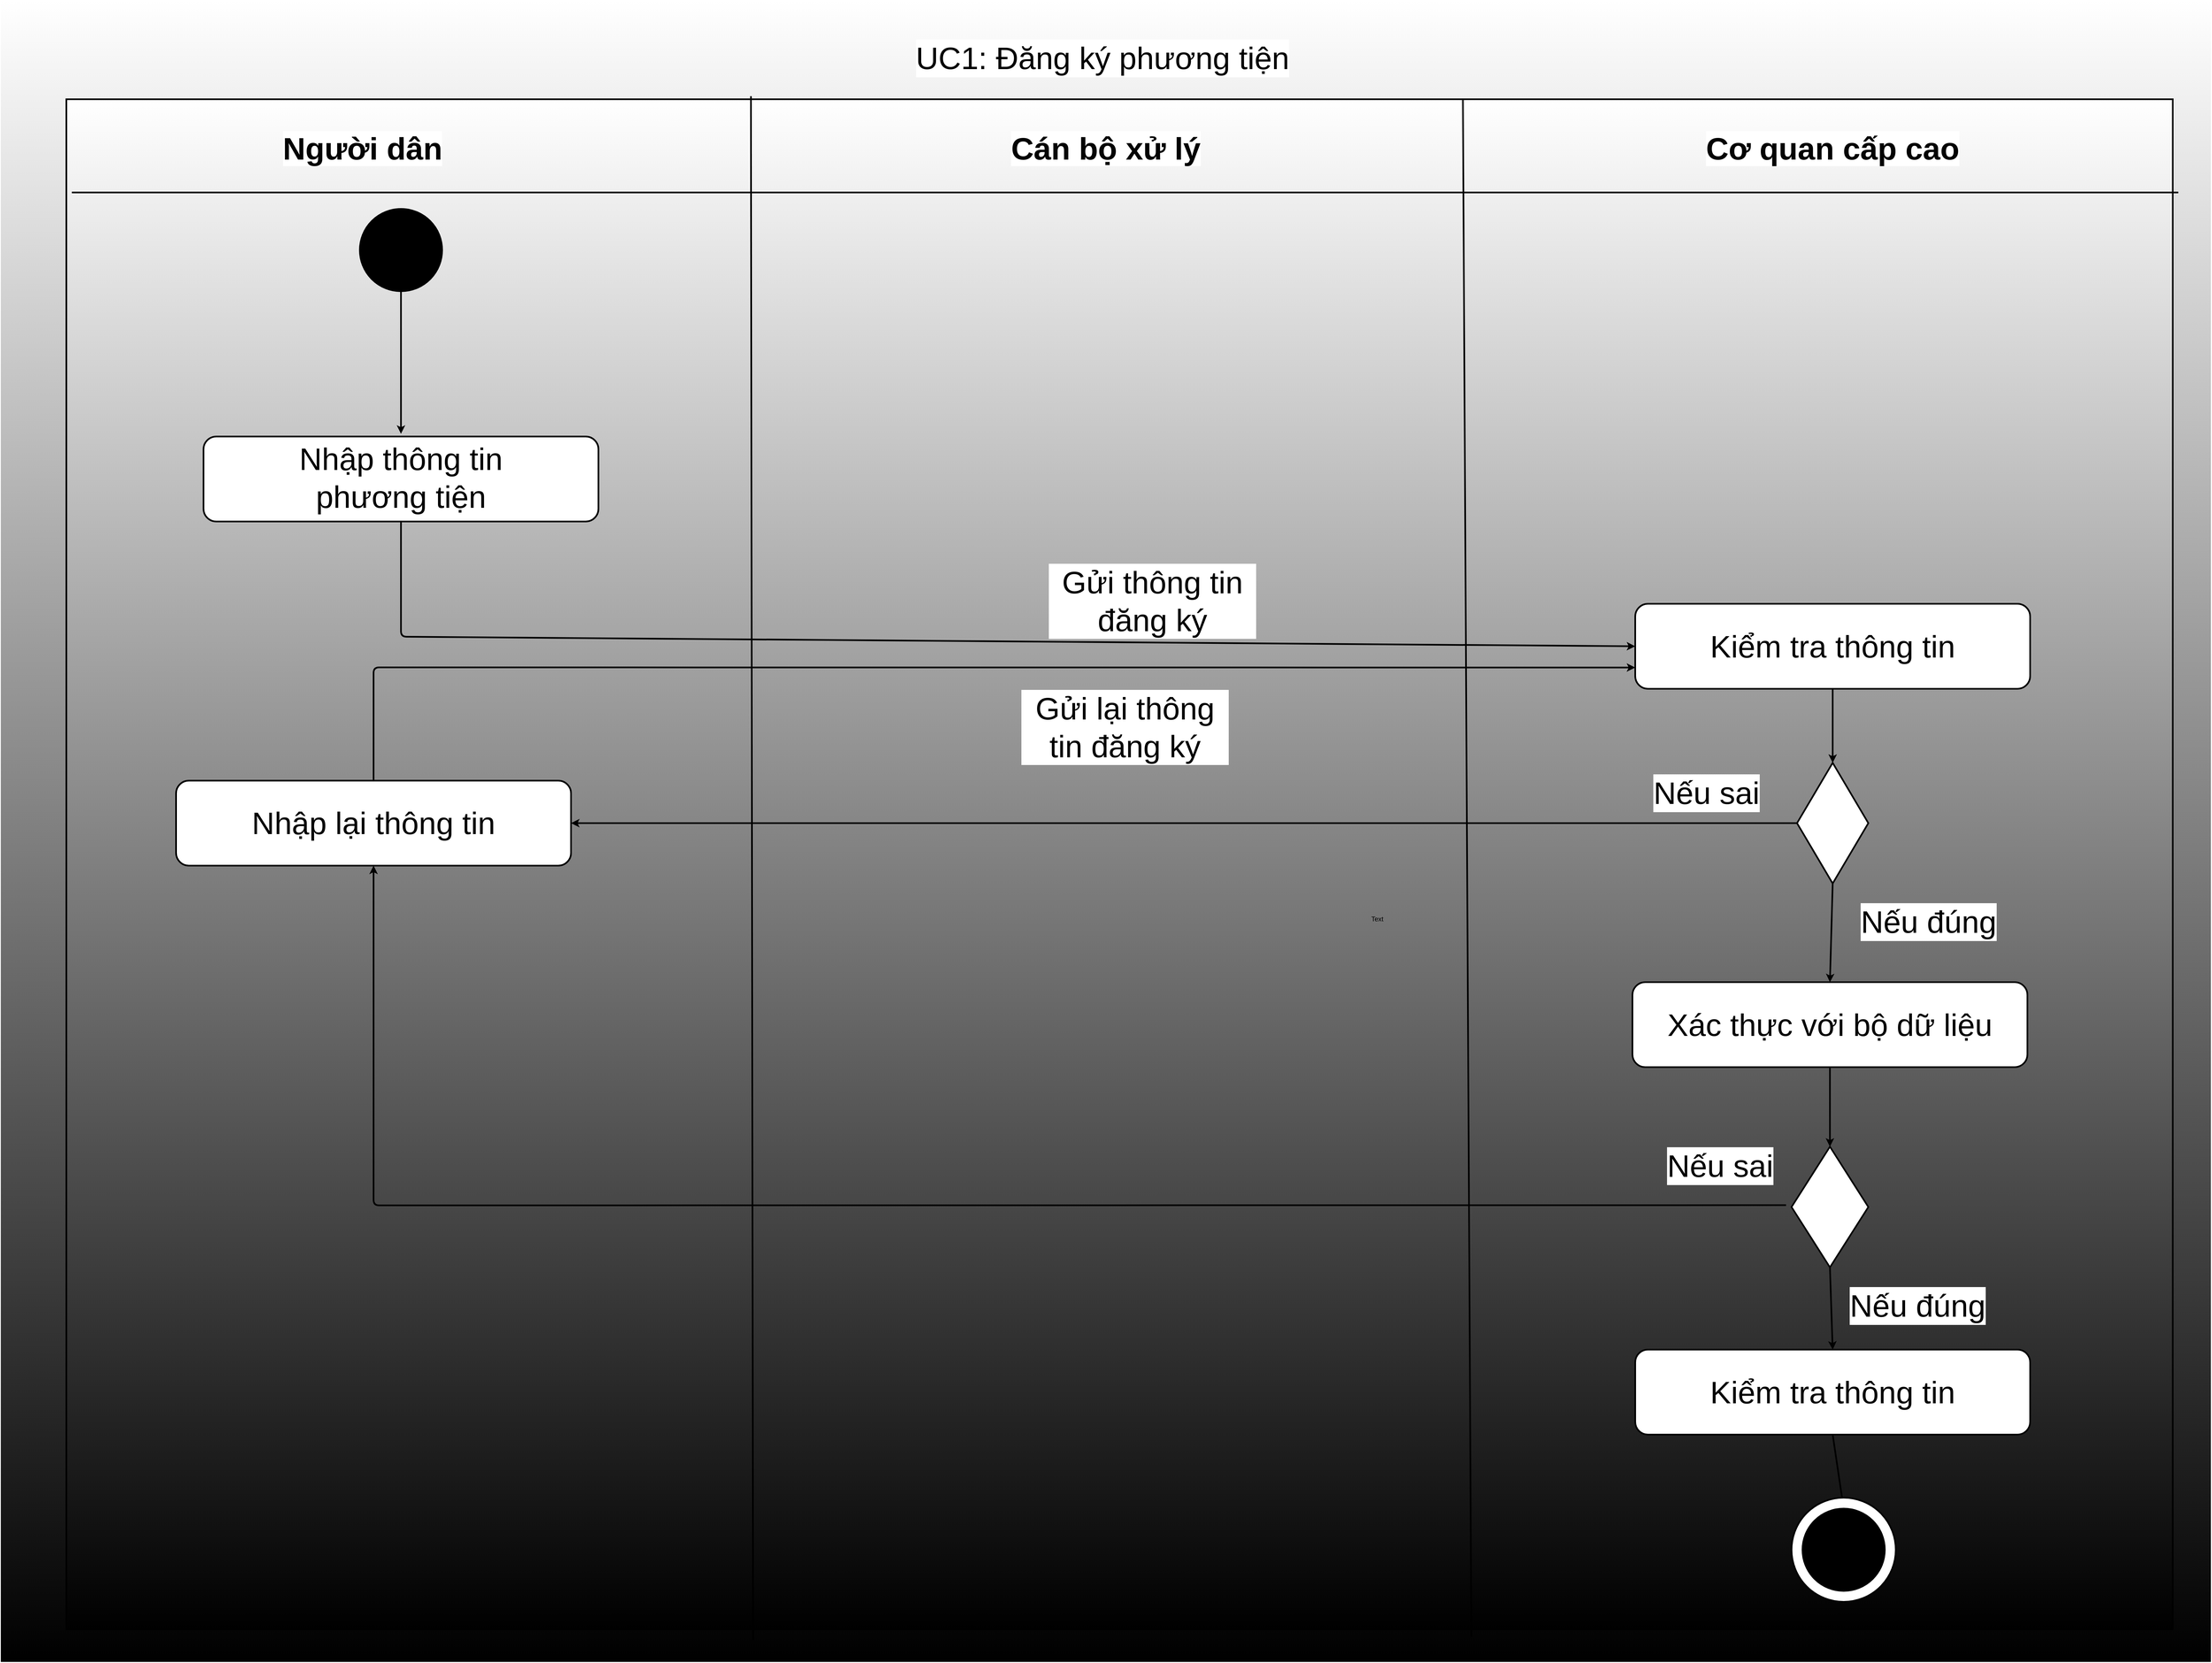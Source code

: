 <mxfile>
    <diagram id="HV-cMUHriJLewAUNOCiY" name="Page-1">
        <mxGraphModel dx="6063" dy="5800" grid="1" gridSize="10" guides="1" tooltips="1" connect="1" arrows="1" fold="1" page="1" pageScale="1" pageWidth="850" pageHeight="1100" math="0" shadow="0">
            <root>
                <mxCell id="0"/>
                <mxCell id="1" parent="0"/>
                <mxCell id="2" value="" style="rounded=0;whiteSpace=wrap;html=1;strokeColor=#FFFFFF;fillColor=#FFFFFF;gradientColor=default;" vertex="1" parent="1">
                    <mxGeometry x="-850" y="-1500" width="4030" height="3030" as="geometry"/>
                </mxCell>
                <mxCell id="3" value="" style="rounded=0;whiteSpace=wrap;html=1;strokeColor=#000000;fillColor=#FFFFFF;gradientColor=default;strokeWidth=3;movable=0;resizable=0;rotatable=0;deletable=0;editable=0;connectable=0;" vertex="1" parent="1">
                    <mxGeometry x="-730" y="-1320" width="3840" height="2790" as="geometry"/>
                </mxCell>
                <mxCell id="4" value="" style="endArrow=none;html=1;entryX=0.325;entryY=-0.002;entryDx=0;entryDy=0;entryPerimeter=0;exitX=0.326;exitY=1.007;exitDx=0;exitDy=0;exitPerimeter=0;strokeColor=#000000;strokeWidth=3;movable=0;resizable=0;rotatable=0;deletable=0;editable=0;connectable=0;" edge="1" parent="1" source="3" target="3">
                    <mxGeometry width="50" height="50" relative="1" as="geometry">
                        <mxPoint x="1150" y="-130" as="sourcePoint"/>
                        <mxPoint x="1200" y="-180" as="targetPoint"/>
                    </mxGeometry>
                </mxCell>
                <mxCell id="5" value="" style="endArrow=none;html=1;strokeColor=#000000;entryX=0.663;entryY=0;entryDx=0;entryDy=0;entryPerimeter=0;exitX=0.667;exitY=1.005;exitDx=0;exitDy=0;exitPerimeter=0;strokeWidth=3;movable=0;resizable=0;rotatable=0;deletable=0;editable=0;connectable=0;" edge="1" parent="1" source="3" target="3">
                    <mxGeometry width="50" height="50" relative="1" as="geometry">
                        <mxPoint x="1990" y="-150" as="sourcePoint"/>
                        <mxPoint x="2040" y="-200" as="targetPoint"/>
                    </mxGeometry>
                </mxCell>
                <mxCell id="6" value="" style="endArrow=none;html=1;strokeColor=#000000;strokeWidth=3;movable=0;resizable=0;rotatable=0;deletable=0;editable=0;connectable=0;" edge="1" parent="1">
                    <mxGeometry width="50" height="50" relative="1" as="geometry">
                        <mxPoint x="-720" y="-1150" as="sourcePoint"/>
                        <mxPoint x="3120" y="-1150" as="targetPoint"/>
                    </mxGeometry>
                </mxCell>
                <mxCell id="7" value="Text" style="text;strokeColor=none;align=center;fillColor=none;html=1;verticalAlign=middle;whiteSpace=wrap;rounded=0;strokeWidth=3;" vertex="1" parent="1">
                    <mxGeometry x="1630" y="-70" width="60" height="490" as="geometry"/>
                </mxCell>
                <mxCell id="9" value="&lt;b&gt;&lt;font style=&quot;background-color: rgb(255, 255, 255); font-size: 57px;&quot; color=&quot;#030303&quot;&gt;Người dân&lt;/font&gt;&lt;/b&gt;" style="text;strokeColor=none;align=center;fillColor=none;html=1;verticalAlign=middle;whiteSpace=wrap;rounded=0;strokeWidth=3;" vertex="1" parent="1">
                    <mxGeometry x="-620" y="-1300" width="860" height="140" as="geometry"/>
                </mxCell>
                <mxCell id="11" value="&lt;b&gt;&lt;font style=&quot;background-color: rgb(255, 255, 255); font-size: 57px;&quot; color=&quot;#030303&quot;&gt;Cán bộ xử lý&lt;/font&gt;&lt;/b&gt;" style="text;strokeColor=none;align=center;fillColor=none;html=1;verticalAlign=middle;whiteSpace=wrap;rounded=0;strokeWidth=3;" vertex="1" parent="1">
                    <mxGeometry x="735" y="-1300" width="860" height="140" as="geometry"/>
                </mxCell>
                <mxCell id="12" value="&lt;b&gt;&lt;font style=&quot;background-color: rgb(255, 255, 255); font-size: 57px;&quot; color=&quot;#030303&quot;&gt;Cơ quan cấp cao&lt;/font&gt;&lt;/b&gt;" style="text;strokeColor=none;align=center;fillColor=none;html=1;verticalAlign=middle;whiteSpace=wrap;rounded=0;strokeWidth=3;" vertex="1" parent="1">
                    <mxGeometry x="2060" y="-1300" width="860" height="140" as="geometry"/>
                </mxCell>
                <mxCell id="14" value="" style="ellipse;whiteSpace=wrap;html=1;aspect=fixed;labelBackgroundColor=#FFFFFF;strokeColor=#000000;strokeWidth=3;fontSize=57;fontColor=#030303;fillColor=#000000;gradientColor=#000000;" vertex="1" parent="1">
                    <mxGeometry x="-195" y="-1120" width="150" height="150" as="geometry"/>
                </mxCell>
                <mxCell id="15" value="" style="rounded=1;whiteSpace=wrap;html=1;labelBackgroundColor=#FFFFFF;strokeColor=#000000;strokeWidth=3;fontSize=57;fontColor=#030303;fillColor=#FFFFFF;gradientColor=#FFFFFF;" vertex="1" parent="1">
                    <mxGeometry x="-480" y="-705" width="720" height="155" as="geometry"/>
                </mxCell>
                <mxCell id="16" value="&lt;font style=&quot;background-color: rgb(255, 255, 255);&quot; color=&quot;#000000&quot;&gt;UC1: Đăng ký phương tiện&lt;/font&gt;" style="text;strokeColor=none;align=center;fillColor=none;html=1;verticalAlign=middle;whiteSpace=wrap;rounded=0;labelBackgroundColor=#FFFFFF;strokeWidth=3;fontSize=57;fontColor=#030303;" vertex="1" parent="1">
                    <mxGeometry x="800" y="-1450" width="717.5" height="110" as="geometry"/>
                </mxCell>
                <mxCell id="17" value="Nhập thông tin phương tiện" style="text;strokeColor=none;align=center;fillColor=none;html=1;verticalAlign=middle;whiteSpace=wrap;rounded=0;labelBackgroundColor=#FFFFFF;strokeWidth=3;fontSize=57;fontColor=#000000;" vertex="1" parent="1">
                    <mxGeometry x="-360" y="-710" width="480" height="160" as="geometry"/>
                </mxCell>
                <mxCell id="31" style="edgeStyle=none;html=1;exitX=0.5;exitY=1;exitDx=0;exitDy=0;strokeColor=#000000;strokeWidth=3;fontSize=57;fontColor=#000000;entryX=0.5;entryY=0;entryDx=0;entryDy=0;" edge="1" parent="1" source="18" target="19">
                    <mxGeometry relative="1" as="geometry">
                        <mxPoint x="2500" y="-130" as="targetPoint"/>
                    </mxGeometry>
                </mxCell>
                <mxCell id="18" value="Kiểm tra thông tin" style="rounded=1;whiteSpace=wrap;html=1;labelBackgroundColor=#FFFFFF;strokeColor=#000000;strokeWidth=3;fontSize=57;fontColor=#030303;fillColor=#FFFFFF;gradientColor=#FFFFFF;" vertex="1" parent="1">
                    <mxGeometry x="2130" y="-400" width="720" height="155" as="geometry"/>
                </mxCell>
                <mxCell id="42" style="edgeStyle=none;html=1;exitX=0;exitY=0.5;exitDx=0;exitDy=0;entryX=1;entryY=0.5;entryDx=0;entryDy=0;strokeColor=#000000;strokeWidth=3;fontSize=57;fontColor=#000000;" edge="1" parent="1" source="19" target="41">
                    <mxGeometry relative="1" as="geometry"/>
                </mxCell>
                <mxCell id="19" value="" style="rhombus;whiteSpace=wrap;html=1;labelBackgroundColor=#FFFFFF;strokeColor=#000000;strokeWidth=3;fontSize=57;fontColor=#000000;fillColor=#FFFFFF;gradientColor=#FFFFFF;" vertex="1" parent="1">
                    <mxGeometry x="2425" y="-110" width="130" height="220" as="geometry"/>
                </mxCell>
                <mxCell id="35" style="edgeStyle=none;html=1;exitX=0.5;exitY=1;exitDx=0;exitDy=0;strokeColor=#000000;strokeWidth=3;fontSize=57;fontColor=#000000;entryX=0.5;entryY=0;entryDx=0;entryDy=0;" edge="1" parent="1" source="20" target="21">
                    <mxGeometry relative="1" as="geometry">
                        <mxPoint x="2520" y="600" as="targetPoint"/>
                    </mxGeometry>
                </mxCell>
                <mxCell id="20" value="Xác thực với bộ dữ liệu" style="rounded=1;whiteSpace=wrap;html=1;labelBackgroundColor=#FFFFFF;strokeColor=#000000;strokeWidth=3;fontSize=57;fontColor=#030303;fillColor=#FFFFFF;gradientColor=#FFFFFF;" vertex="1" parent="1">
                    <mxGeometry x="2125" y="290" width="720" height="155" as="geometry"/>
                </mxCell>
                <mxCell id="37" style="edgeStyle=none;html=1;exitX=0.5;exitY=1;exitDx=0;exitDy=0;entryX=0.5;entryY=0;entryDx=0;entryDy=0;strokeColor=#000000;strokeWidth=3;fontSize=57;fontColor=#000000;" edge="1" parent="1" source="21" target="22">
                    <mxGeometry relative="1" as="geometry"/>
                </mxCell>
                <mxCell id="21" value="" style="rhombus;whiteSpace=wrap;html=1;labelBackgroundColor=#FFFFFF;strokeColor=#000000;strokeWidth=3;fontSize=57;fontColor=#000000;fillColor=#FFFFFF;gradientColor=#FFFFFF;" vertex="1" parent="1">
                    <mxGeometry x="2415" y="590" width="140" height="220" as="geometry"/>
                </mxCell>
                <mxCell id="39" style="edgeStyle=none;html=1;exitX=0.5;exitY=1;exitDx=0;exitDy=0;entryX=0.5;entryY=0;entryDx=0;entryDy=0;strokeColor=#000000;strokeWidth=3;fontSize=57;fontColor=#000000;" edge="1" parent="1" source="22" target="25">
                    <mxGeometry relative="1" as="geometry"/>
                </mxCell>
                <mxCell id="22" value="Kiểm tra thông tin" style="rounded=1;whiteSpace=wrap;html=1;labelBackgroundColor=#FFFFFF;strokeColor=#000000;strokeWidth=3;fontSize=57;fontColor=#030303;fillColor=#FFFFFF;gradientColor=#FFFFFF;" vertex="1" parent="1">
                    <mxGeometry x="2130" y="960" width="720" height="155" as="geometry"/>
                </mxCell>
                <mxCell id="24" value="" style="ellipse;whiteSpace=wrap;html=1;aspect=fixed;labelBackgroundColor=#FFFFFF;strokeColor=#000000;strokeWidth=3;fontSize=57;fontColor=#000000;fillColor=#FFFFFF;gradientColor=#FFFFFF;movable=0;resizable=0;rotatable=0;deletable=0;editable=0;connectable=0;" vertex="1" parent="1">
                    <mxGeometry x="2415" y="1230" width="190" height="190" as="geometry"/>
                </mxCell>
                <mxCell id="25" value="" style="ellipse;whiteSpace=wrap;html=1;aspect=fixed;labelBackgroundColor=#FFFFFF;strokeColor=#000000;strokeWidth=3;fontSize=57;fontColor=#030303;fillColor=#000000;gradientColor=#000000;movable=0;resizable=0;rotatable=0;deletable=0;editable=0;connectable=0;" vertex="1" parent="1">
                    <mxGeometry x="2435" y="1250" width="150" height="150" as="geometry"/>
                </mxCell>
                <mxCell id="26" value="" style="endArrow=classic;html=1;strokeColor=#000000;strokeWidth=3;fontSize=57;fontColor=#000000;exitX=0.5;exitY=1;exitDx=0;exitDy=0;entryX=0.5;entryY=0;entryDx=0;entryDy=0;" edge="1" parent="1" source="14" target="17">
                    <mxGeometry width="50" height="50" relative="1" as="geometry">
                        <mxPoint x="880" y="-320" as="sourcePoint"/>
                        <mxPoint x="1690" y="-340" as="targetPoint"/>
                    </mxGeometry>
                </mxCell>
                <mxCell id="27" value="" style="endArrow=classic;html=1;strokeColor=#000000;strokeWidth=3;fontSize=57;fontColor=#000000;exitX=0.5;exitY=1;exitDx=0;exitDy=0;entryX=0;entryY=0.5;entryDx=0;entryDy=0;" edge="1" parent="1" source="17" target="18">
                    <mxGeometry relative="1" as="geometry">
                        <mxPoint x="1610" y="-320" as="sourcePoint"/>
                        <mxPoint x="1710" y="-320" as="targetPoint"/>
                        <Array as="points">
                            <mxPoint x="-120" y="-340"/>
                        </Array>
                    </mxGeometry>
                </mxCell>
                <mxCell id="29" value="Gửi thông tin đăng ký" style="text;strokeColor=none;align=center;fillColor=none;html=1;verticalAlign=middle;whiteSpace=wrap;rounded=0;labelBackgroundColor=#FFFFFF;strokeWidth=3;fontSize=57;fontColor=#000000;" vertex="1" parent="1">
                    <mxGeometry x="1060" y="-420" width="380" height="30" as="geometry"/>
                </mxCell>
                <mxCell id="33" value="" style="endArrow=classic;html=1;strokeColor=#000000;strokeWidth=3;fontSize=57;fontColor=#000000;entryX=0.5;entryY=0;entryDx=0;entryDy=0;exitX=0.5;exitY=1;exitDx=0;exitDy=0;" edge="1" parent="1" source="19" target="20">
                    <mxGeometry width="50" height="50" relative="1" as="geometry">
                        <mxPoint x="1640" y="-430" as="sourcePoint"/>
                        <mxPoint x="1690" y="-480" as="targetPoint"/>
                    </mxGeometry>
                </mxCell>
                <mxCell id="49" style="edgeStyle=none;html=1;entryX=0;entryY=0.75;entryDx=0;entryDy=0;strokeColor=#000000;strokeWidth=3;fontSize=57;fontColor=#000000;exitX=0.5;exitY=0;exitDx=0;exitDy=0;" edge="1" parent="1" source="41" target="18">
                    <mxGeometry relative="1" as="geometry">
                        <mxPoint x="-200" y="-280" as="sourcePoint"/>
                        <Array as="points">
                            <mxPoint x="-170" y="-284"/>
                        </Array>
                    </mxGeometry>
                </mxCell>
                <mxCell id="41" value="Nhập lại thông tin" style="rounded=1;whiteSpace=wrap;html=1;labelBackgroundColor=#FFFFFF;strokeColor=#000000;strokeWidth=3;fontSize=57;fontColor=#030303;fillColor=#FFFFFF;gradientColor=#FFFFFF;" vertex="1" parent="1">
                    <mxGeometry x="-530" y="-77.5" width="720" height="155" as="geometry"/>
                </mxCell>
                <mxCell id="43" value="Nếu đúng" style="text;strokeColor=none;align=center;fillColor=none;html=1;verticalAlign=middle;whiteSpace=wrap;rounded=0;labelBackgroundColor=#FFFFFF;strokeWidth=3;fontSize=57;fontColor=#000000;" vertex="1" parent="1">
                    <mxGeometry x="2500" y="130" width="330" height="100" as="geometry"/>
                </mxCell>
                <mxCell id="45" value="Nếu đúng" style="text;strokeColor=none;align=center;fillColor=none;html=1;verticalAlign=middle;whiteSpace=wrap;rounded=0;labelBackgroundColor=#FFFFFF;strokeWidth=3;fontSize=57;fontColor=#000000;" vertex="1" parent="1">
                    <mxGeometry x="2480" y="830" width="330" height="100" as="geometry"/>
                </mxCell>
                <mxCell id="46" style="edgeStyle=none;html=1;exitX=0;exitY=0.5;exitDx=0;exitDy=0;entryX=0.5;entryY=1;entryDx=0;entryDy=0;strokeColor=#000000;strokeWidth=3;fontSize=57;fontColor=#000000;" edge="1" parent="1" target="41">
                    <mxGeometry relative="1" as="geometry">
                        <mxPoint x="2405" y="696.67" as="sourcePoint"/>
                        <mxPoint x="170" y="696.67" as="targetPoint"/>
                        <Array as="points">
                            <mxPoint x="-170" y="697"/>
                        </Array>
                    </mxGeometry>
                </mxCell>
                <mxCell id="47" value="Nếu sai" style="text;strokeColor=none;align=center;fillColor=none;html=1;verticalAlign=middle;whiteSpace=wrap;rounded=0;labelBackgroundColor=#FFFFFF;strokeWidth=3;fontSize=57;fontColor=#000000;" vertex="1" parent="1">
                    <mxGeometry x="2130" y="-70" width="260" height="30" as="geometry"/>
                </mxCell>
                <mxCell id="48" value="Nếu sai" style="text;strokeColor=none;align=center;fillColor=none;html=1;verticalAlign=middle;whiteSpace=wrap;rounded=0;labelBackgroundColor=#FFFFFF;strokeWidth=3;fontSize=57;fontColor=#000000;" vertex="1" parent="1">
                    <mxGeometry x="2155" y="570" width="260" height="110" as="geometry"/>
                </mxCell>
                <mxCell id="51" value="Gửi lại thông tin đăng ký" style="text;strokeColor=none;align=center;fillColor=none;html=1;verticalAlign=middle;whiteSpace=wrap;rounded=0;labelBackgroundColor=#FFFFFF;strokeWidth=3;fontSize=57;fontColor=#000000;" vertex="1" parent="1">
                    <mxGeometry x="1010" y="-190" width="380" height="30" as="geometry"/>
                </mxCell>
            </root>
        </mxGraphModel>
    </diagram>
</mxfile>